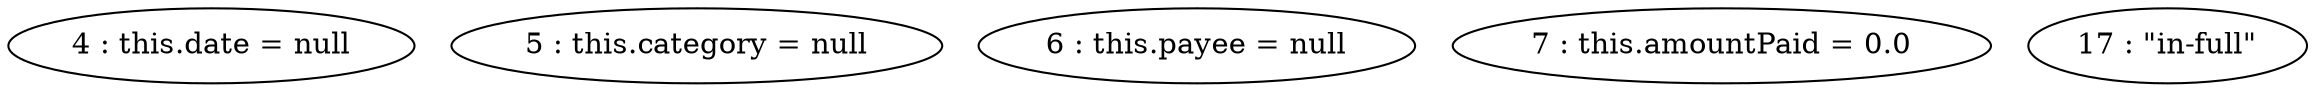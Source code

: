 digraph G {
"4 : this.date = null"
"5 : this.category = null"
"6 : this.payee = null"
"7 : this.amountPaid = 0.0"
"17 : \"in-full\""
}